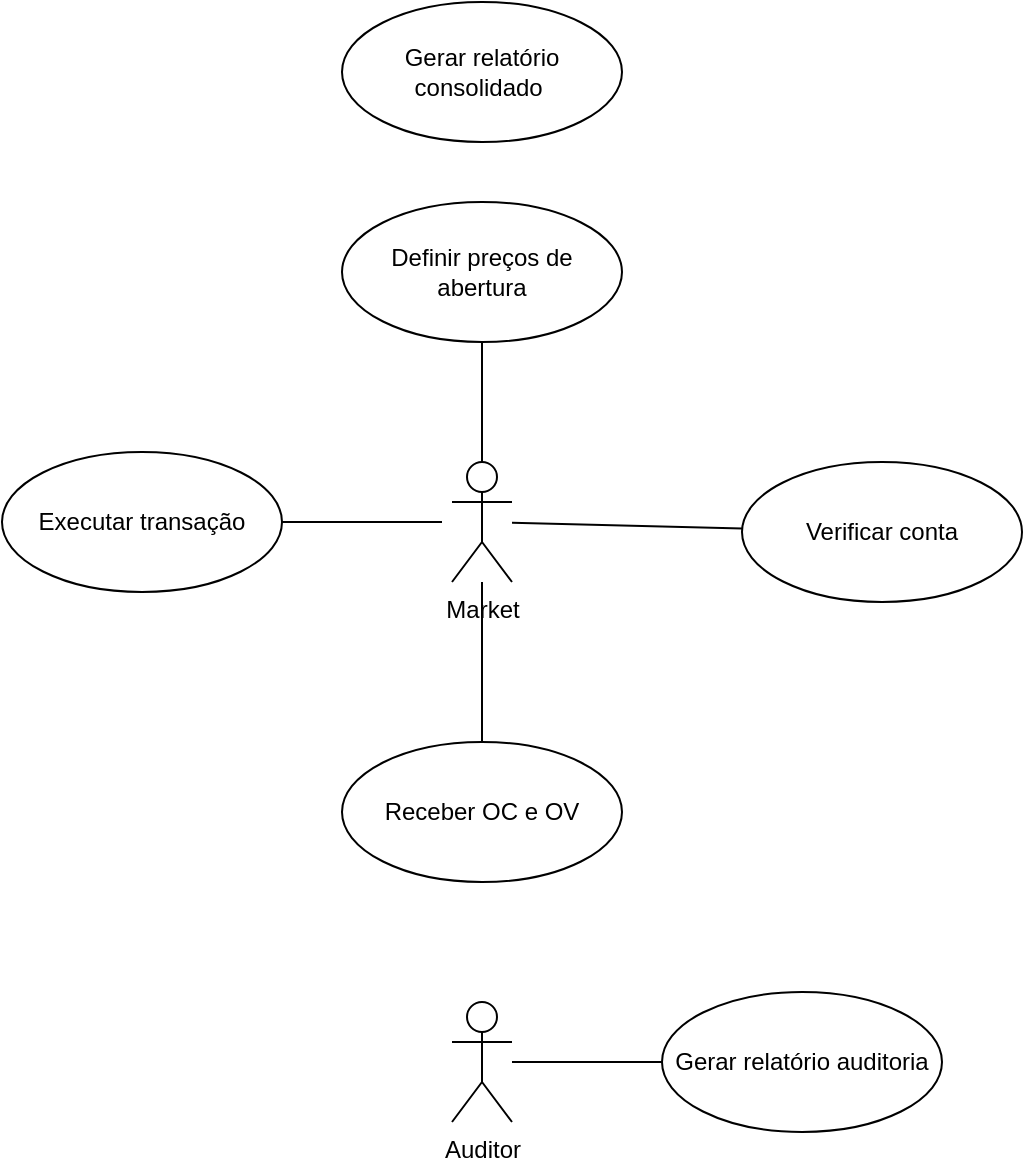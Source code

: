 <mxfile version="18.1.3" type="device"><diagram id="T0Uz6S_nWpCkBVGbkVSA" name="Page-1"><mxGraphModel dx="1382" dy="795" grid="1" gridSize="10" guides="1" tooltips="1" connect="1" arrows="1" fold="1" page="1" pageScale="1" pageWidth="1200" pageHeight="1920" math="0" shadow="0"><root><mxCell id="0"/><mxCell id="1" parent="0"/><mxCell id="lGpDw0DA5fS2U4tsAMBW-1" value="Market" style="shape=umlActor;verticalLabelPosition=bottom;verticalAlign=top;html=1;" parent="1" vertex="1"><mxGeometry x="585" y="320" width="30" height="60" as="geometry"/></mxCell><mxCell id="lGpDw0DA5fS2U4tsAMBW-3" value="Auditor" style="shape=umlActor;verticalLabelPosition=bottom;verticalAlign=top;html=1;" parent="1" vertex="1"><mxGeometry x="585" y="590" width="30" height="60" as="geometry"/></mxCell><mxCell id="lGpDw0DA5fS2U4tsAMBW-4" value="Definir preços de abertura" style="ellipse;whiteSpace=wrap;html=1;" parent="1" vertex="1"><mxGeometry x="530" y="190" width="140" height="70" as="geometry"/></mxCell><mxCell id="lGpDw0DA5fS2U4tsAMBW-6" value="Receber OC e OV" style="ellipse;whiteSpace=wrap;html=1;" parent="1" vertex="1"><mxGeometry x="530" y="460" width="140" height="70" as="geometry"/></mxCell><mxCell id="lGpDw0DA5fS2U4tsAMBW-8" value="Executar transação" style="ellipse;whiteSpace=wrap;html=1;" parent="1" vertex="1"><mxGeometry x="360" y="315" width="140" height="70" as="geometry"/></mxCell><mxCell id="lGpDw0DA5fS2U4tsAMBW-9" value="Gerar relatório auditoria" style="ellipse;whiteSpace=wrap;html=1;" parent="1" vertex="1"><mxGeometry x="690" y="585" width="140" height="70" as="geometry"/></mxCell><mxCell id="lGpDw0DA5fS2U4tsAMBW-10" value="Gerar relatório consolidado&amp;nbsp;" style="ellipse;whiteSpace=wrap;html=1;" parent="1" vertex="1"><mxGeometry x="530" y="90" width="140" height="70" as="geometry"/></mxCell><mxCell id="lGpDw0DA5fS2U4tsAMBW-11" value="Verificar conta" style="ellipse;whiteSpace=wrap;html=1;" parent="1" vertex="1"><mxGeometry x="730" y="320" width="140" height="70" as="geometry"/></mxCell><mxCell id="lGpDw0DA5fS2U4tsAMBW-16" style="edgeStyle=orthogonalEdgeStyle;rounded=0;orthogonalLoop=1;jettySize=auto;html=1;exitX=0.5;exitY=1;exitDx=0;exitDy=0;" parent="1" edge="1"><mxGeometry relative="1" as="geometry"><mxPoint x="490" y="150" as="sourcePoint"/><mxPoint x="490" y="150" as="targetPoint"/></mxGeometry></mxCell><mxCell id="lGpDw0DA5fS2U4tsAMBW-38" value="" style="endArrow=none;html=1;rounded=0;exitX=1;exitY=0.5;exitDx=0;exitDy=0;" parent="1" source="lGpDw0DA5fS2U4tsAMBW-8" edge="1"><mxGeometry width="50" height="50" relative="1" as="geometry"><mxPoint x="790" y="390" as="sourcePoint"/><mxPoint x="580" y="350" as="targetPoint"/></mxGeometry></mxCell><mxCell id="lGpDw0DA5fS2U4tsAMBW-39" value="" style="endArrow=none;html=1;rounded=0;" parent="1" source="lGpDw0DA5fS2U4tsAMBW-1" target="lGpDw0DA5fS2U4tsAMBW-11" edge="1"><mxGeometry width="50" height="50" relative="1" as="geometry"><mxPoint x="790" y="390" as="sourcePoint"/><mxPoint x="840" y="340" as="targetPoint"/></mxGeometry></mxCell><mxCell id="lGpDw0DA5fS2U4tsAMBW-41" value="" style="endArrow=none;html=1;rounded=0;exitX=0.5;exitY=0;exitDx=0;exitDy=0;" parent="1" source="lGpDw0DA5fS2U4tsAMBW-6" target="lGpDw0DA5fS2U4tsAMBW-1" edge="1"><mxGeometry width="50" height="50" relative="1" as="geometry"><mxPoint x="790" y="390" as="sourcePoint"/><mxPoint x="710" y="310" as="targetPoint"/></mxGeometry></mxCell><mxCell id="lGpDw0DA5fS2U4tsAMBW-43" value="" style="endArrow=none;html=1;rounded=0;" parent="1" source="lGpDw0DA5fS2U4tsAMBW-3" target="lGpDw0DA5fS2U4tsAMBW-9" edge="1"><mxGeometry width="50" height="50" relative="1" as="geometry"><mxPoint x="790" y="510" as="sourcePoint"/><mxPoint x="840" y="460" as="targetPoint"/></mxGeometry></mxCell><mxCell id="lGpDw0DA5fS2U4tsAMBW-44" value="" style="endArrow=none;html=1;rounded=0;exitX=0.5;exitY=1;exitDx=0;exitDy=0;entryX=0.5;entryY=0;entryDx=0;entryDy=0;entryPerimeter=0;" parent="1" source="lGpDw0DA5fS2U4tsAMBW-4" target="lGpDw0DA5fS2U4tsAMBW-1" edge="1"><mxGeometry width="50" height="50" relative="1" as="geometry"><mxPoint x="790" y="510" as="sourcePoint"/><mxPoint x="840" y="460" as="targetPoint"/></mxGeometry></mxCell></root></mxGraphModel></diagram></mxfile>